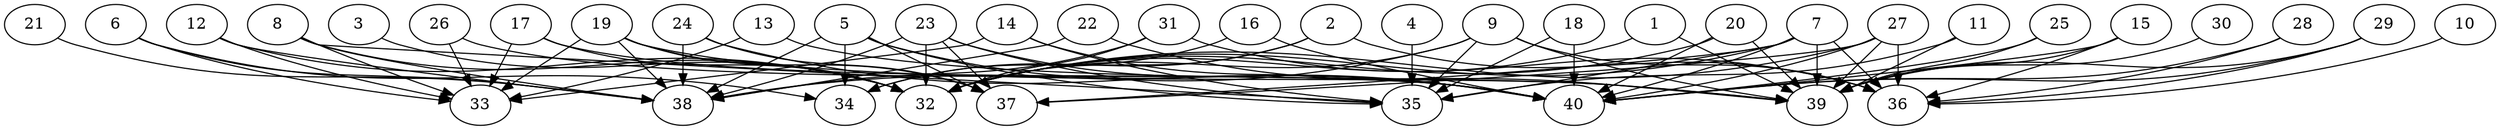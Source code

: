 // DAG automatically generated by daggen at Thu Oct  3 14:06:48 2019
// ./daggen --dot -n 40 --ccr 0.5 --fat 0.9 --regular 0.5 --density 0.5 --mindata 5242880 --maxdata 52428800 
digraph G {
  1 [size="86411264", alpha="0.07", expect_size="43205632"] 
  1 -> 32 [size ="43205632"]
  1 -> 39 [size ="43205632"]
  2 [size="18663424", alpha="0.03", expect_size="9331712"] 
  2 -> 32 [size ="9331712"]
  2 -> 34 [size ="9331712"]
  2 -> 36 [size ="9331712"]
  3 [size="35694592", alpha="0.15", expect_size="17847296"] 
  3 -> 32 [size ="17847296"]
  4 [size="45631488", alpha="0.02", expect_size="22815744"] 
  4 -> 35 [size ="22815744"]
  5 [size="66019328", alpha="0.08", expect_size="33009664"] 
  5 -> 34 [size ="33009664"]
  5 -> 35 [size ="33009664"]
  5 -> 37 [size ="33009664"]
  5 -> 38 [size ="33009664"]
  5 -> 40 [size ="33009664"]
  6 [size="98226176", alpha="0.08", expect_size="49113088"] 
  6 -> 33 [size ="49113088"]
  6 -> 34 [size ="49113088"]
  6 -> 38 [size ="49113088"]
  7 [size="80777216", alpha="0.15", expect_size="40388608"] 
  7 -> 32 [size ="40388608"]
  7 -> 35 [size ="40388608"]
  7 -> 36 [size ="40388608"]
  7 -> 37 [size ="40388608"]
  7 -> 39 [size ="40388608"]
  7 -> 40 [size ="40388608"]
  8 [size="66951168", alpha="0.17", expect_size="33475584"] 
  8 -> 32 [size ="33475584"]
  8 -> 33 [size ="33475584"]
  8 -> 35 [size ="33475584"]
  8 -> 38 [size ="33475584"]
  9 [size="46966784", alpha="0.09", expect_size="23483392"] 
  9 -> 32 [size ="23483392"]
  9 -> 35 [size ="23483392"]
  9 -> 36 [size ="23483392"]
  9 -> 38 [size ="23483392"]
  9 -> 39 [size ="23483392"]
  10 [size="31242240", alpha="0.02", expect_size="15621120"] 
  10 -> 36 [size ="15621120"]
  11 [size="26382336", alpha="0.11", expect_size="13191168"] 
  11 -> 35 [size ="13191168"]
  11 -> 39 [size ="13191168"]
  12 [size="59439104", alpha="0.18", expect_size="29719552"] 
  12 -> 32 [size ="29719552"]
  12 -> 33 [size ="29719552"]
  12 -> 38 [size ="29719552"]
  13 [size="75952128", alpha="0.02", expect_size="37976064"] 
  13 -> 33 [size ="37976064"]
  13 -> 39 [size ="37976064"]
  14 [size="52527104", alpha="0.12", expect_size="26263552"] 
  14 -> 33 [size ="26263552"]
  14 -> 35 [size ="26263552"]
  14 -> 40 [size ="26263552"]
  15 [size="63846400", alpha="0.06", expect_size="31923200"] 
  15 -> 36 [size ="31923200"]
  15 -> 39 [size ="31923200"]
  15 -> 40 [size ="31923200"]
  16 [size="103407616", alpha="0.03", expect_size="51703808"] 
  16 -> 34 [size ="51703808"]
  16 -> 40 [size ="51703808"]
  17 [size="46661632", alpha="0.13", expect_size="23330816"] 
  17 -> 32 [size ="23330816"]
  17 -> 33 [size ="23330816"]
  17 -> 40 [size ="23330816"]
  18 [size="21762048", alpha="0.11", expect_size="10881024"] 
  18 -> 35 [size ="10881024"]
  18 -> 40 [size ="10881024"]
  19 [size="101707776", alpha="0.16", expect_size="50853888"] 
  19 -> 32 [size ="50853888"]
  19 -> 33 [size ="50853888"]
  19 -> 37 [size ="50853888"]
  19 -> 38 [size ="50853888"]
  19 -> 39 [size ="50853888"]
  20 [size="50755584", alpha="0.07", expect_size="25377792"] 
  20 -> 32 [size ="25377792"]
  20 -> 39 [size ="25377792"]
  20 -> 40 [size ="25377792"]
  21 [size="61124608", alpha="0.15", expect_size="30562304"] 
  21 -> 38 [size ="30562304"]
  22 [size="19415040", alpha="0.05", expect_size="9707520"] 
  22 -> 38 [size ="9707520"]
  22 -> 39 [size ="9707520"]
  23 [size="103577600", alpha="0.20", expect_size="51788800"] 
  23 -> 32 [size ="51788800"]
  23 -> 35 [size ="51788800"]
  23 -> 37 [size ="51788800"]
  23 -> 38 [size ="51788800"]
  23 -> 40 [size ="51788800"]
  24 [size="20348928", alpha="0.02", expect_size="10174464"] 
  24 -> 37 [size ="10174464"]
  24 -> 38 [size ="10174464"]
  24 -> 40 [size ="10174464"]
  25 [size="74633216", alpha="0.16", expect_size="37316608"] 
  25 -> 39 [size ="37316608"]
  25 -> 40 [size ="37316608"]
  26 [size="101009408", alpha="0.08", expect_size="50504704"] 
  26 -> 33 [size ="50504704"]
  26 -> 40 [size ="50504704"]
  27 [size="19464192", alpha="0.16", expect_size="9732096"] 
  27 -> 32 [size ="9732096"]
  27 -> 36 [size ="9732096"]
  27 -> 37 [size ="9732096"]
  27 -> 39 [size ="9732096"]
  27 -> 40 [size ="9732096"]
  28 [size="78809088", alpha="0.15", expect_size="39404544"] 
  28 -> 36 [size ="39404544"]
  28 -> 40 [size ="39404544"]
  29 [size="35256320", alpha="0.03", expect_size="17628160"] 
  29 -> 36 [size ="17628160"]
  29 -> 39 [size ="17628160"]
  29 -> 40 [size ="17628160"]
  30 [size="15454208", alpha="0.14", expect_size="7727104"] 
  30 -> 39 [size ="7727104"]
  31 [size="50647040", alpha="0.09", expect_size="25323520"] 
  31 -> 32 [size ="25323520"]
  31 -> 36 [size ="25323520"]
  31 -> 38 [size ="25323520"]
  32 [size="28018688", alpha="0.15", expect_size="14009344"] 
  33 [size="50120704", alpha="0.14", expect_size="25060352"] 
  34 [size="47788032", alpha="0.02", expect_size="23894016"] 
  35 [size="56168448", alpha="0.02", expect_size="28084224"] 
  36 [size="36427776", alpha="0.01", expect_size="18213888"] 
  37 [size="76304384", alpha="0.08", expect_size="38152192"] 
  38 [size="57348096", alpha="0.17", expect_size="28674048"] 
  39 [size="36026368", alpha="0.05", expect_size="18013184"] 
  40 [size="48818176", alpha="0.02", expect_size="24409088"] 
}
